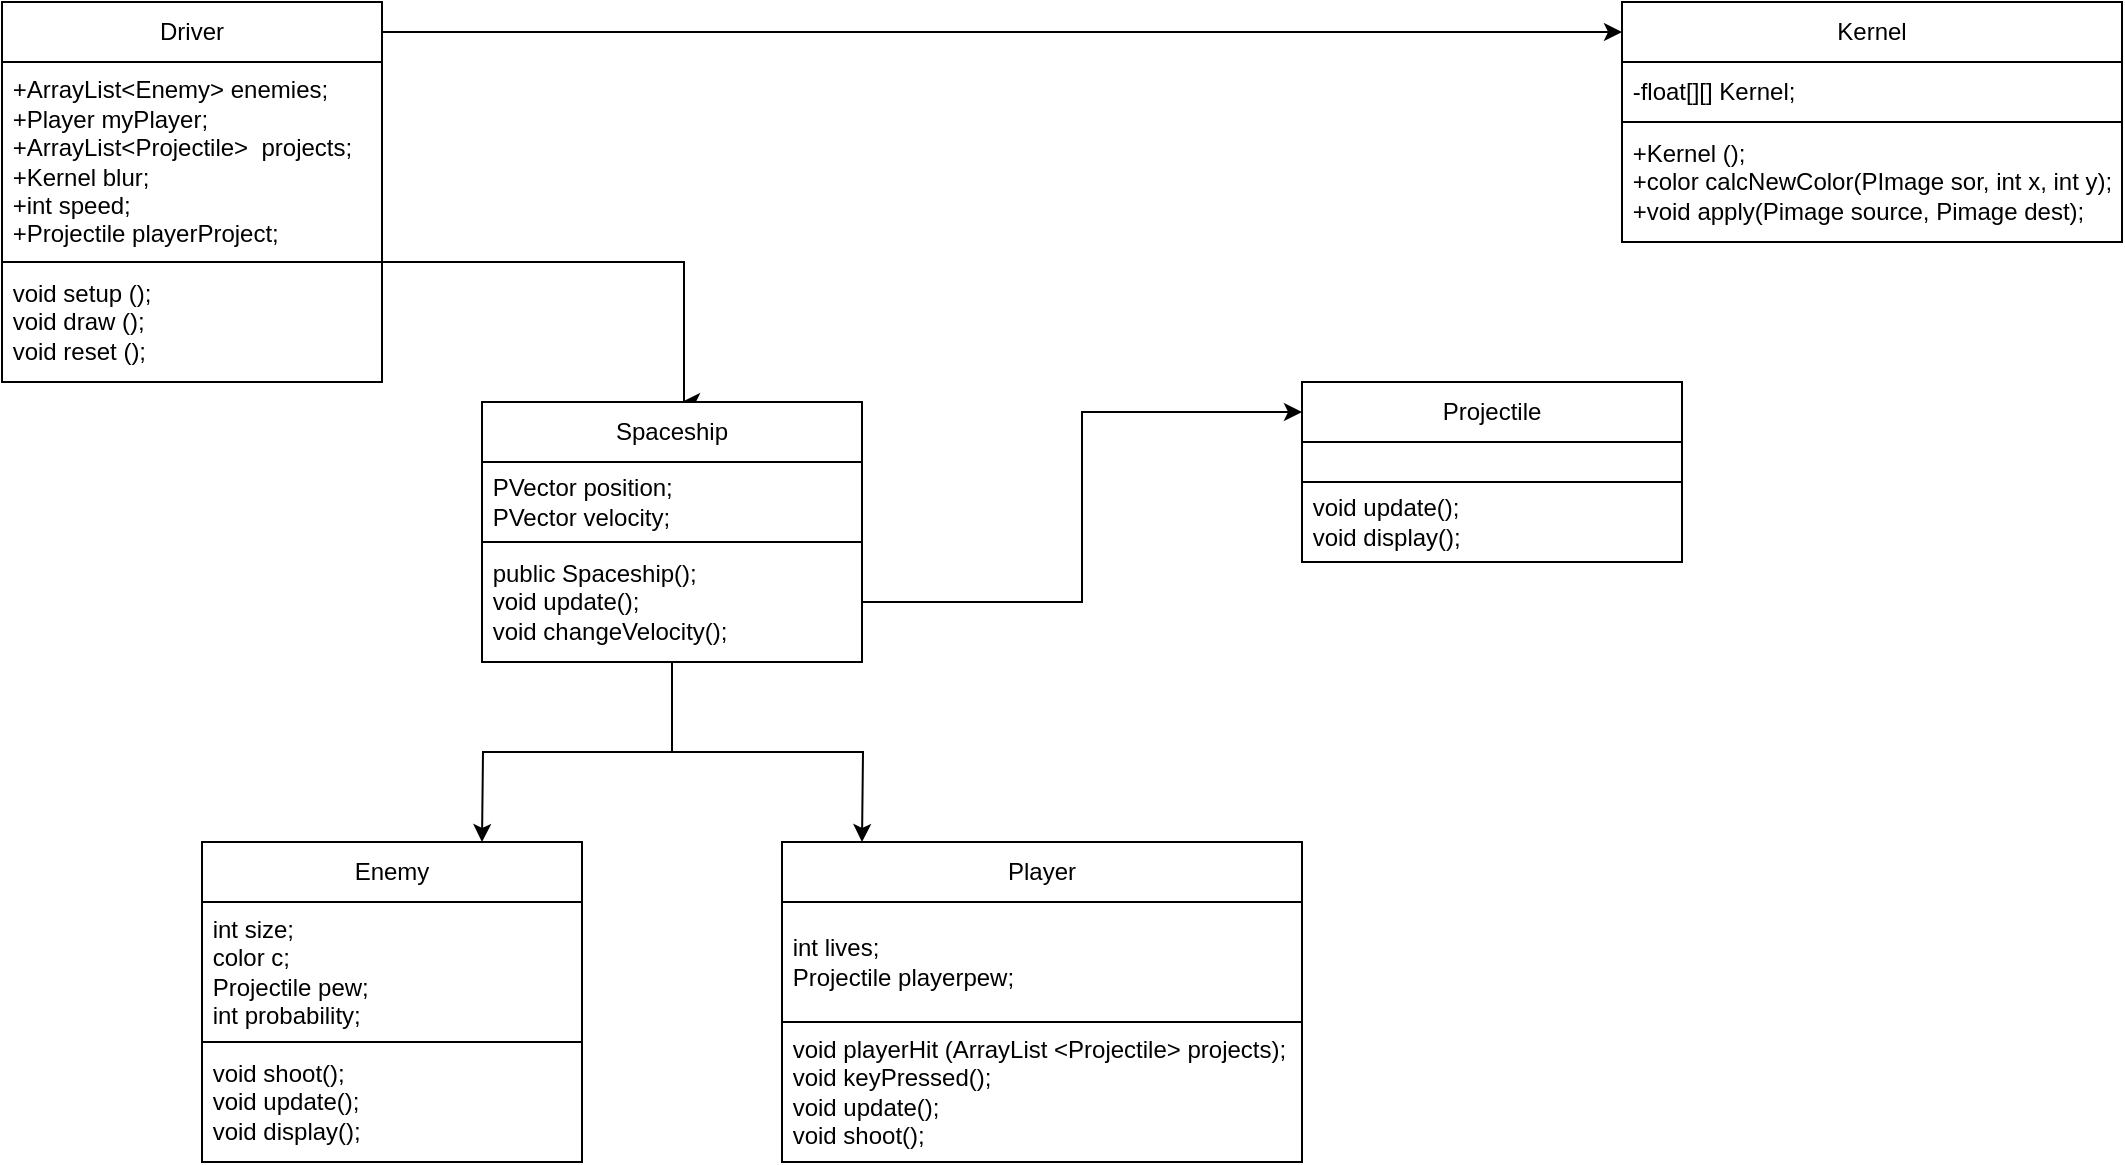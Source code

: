 <mxfile version="21.3.2" type="github">
  <diagram name="Page-1" id="e7e014a7-5840-1c2e-5031-d8a46d1fe8dd">
    <mxGraphModel dx="1221" dy="686" grid="1" gridSize="10" guides="1" tooltips="1" connect="1" arrows="1" fold="1" page="1" pageScale="1" pageWidth="1169" pageHeight="826" background="none" math="0" shadow="0">
      <root>
        <mxCell id="0" />
        <mxCell id="1" parent="0" />
        <mxCell id="Bj3Egmkld3hF2YVUXplE-45" style="edgeStyle=orthogonalEdgeStyle;rounded=0;orthogonalLoop=1;jettySize=auto;html=1;entryX=0;entryY=0.5;entryDx=0;entryDy=0;" edge="1" parent="1" source="Bj3Egmkld3hF2YVUXplE-41" target="Bj3Egmkld3hF2YVUXplE-48">
          <mxGeometry relative="1" as="geometry">
            <mxPoint x="440" y="135" as="targetPoint" />
          </mxGeometry>
        </mxCell>
        <mxCell id="Bj3Egmkld3hF2YVUXplE-41" value="Driver" style="rounded=0;whiteSpace=wrap;html=1;" vertex="1" parent="1">
          <mxGeometry x="60" y="120" width="190" height="30" as="geometry" />
        </mxCell>
        <mxCell id="Bj3Egmkld3hF2YVUXplE-46" style="edgeStyle=orthogonalEdgeStyle;rounded=0;orthogonalLoop=1;jettySize=auto;html=1;exitX=1;exitY=0.5;exitDx=0;exitDy=0;" edge="1" parent="1" source="Bj3Egmkld3hF2YVUXplE-42">
          <mxGeometry relative="1" as="geometry">
            <mxPoint x="400" y="320" as="targetPoint" />
            <Array as="points">
              <mxPoint x="250" y="250" />
              <mxPoint x="401" y="250" />
            </Array>
          </mxGeometry>
        </mxCell>
        <mxCell id="Bj3Egmkld3hF2YVUXplE-42" value="&amp;nbsp;+ArrayList&amp;lt;Enemy&amp;gt; enemies;&amp;nbsp;&lt;br&gt;&amp;nbsp;+Player myPlayer;&amp;nbsp;&lt;br&gt;&amp;nbsp;+ArrayList&amp;lt;Projectile&amp;gt;&amp;nbsp; projects;&lt;br&gt;&amp;nbsp;+Kernel blur;&amp;nbsp;&amp;nbsp;&lt;br&gt;&amp;nbsp;+int speed;&amp;nbsp;&lt;br&gt;&amp;nbsp;+Projectile playerProject;&amp;nbsp;" style="rounded=0;whiteSpace=wrap;html=1;align=left;" vertex="1" parent="1">
          <mxGeometry x="60" y="150" width="190" height="100" as="geometry" />
        </mxCell>
        <mxCell id="Bj3Egmkld3hF2YVUXplE-44" value="&amp;nbsp;void setup ();&amp;nbsp;&lt;br&gt;&amp;nbsp;void draw ();&amp;nbsp;&lt;br&gt;&amp;nbsp;void reset ();&amp;nbsp;" style="rounded=0;whiteSpace=wrap;html=1;align=left;" vertex="1" parent="1">
          <mxGeometry x="60" y="250" width="190" height="60" as="geometry" />
        </mxCell>
        <mxCell id="Bj3Egmkld3hF2YVUXplE-48" value="Kernel" style="rounded=0;whiteSpace=wrap;html=1;" vertex="1" parent="1">
          <mxGeometry x="870" y="120" width="250" height="30" as="geometry" />
        </mxCell>
        <mxCell id="Bj3Egmkld3hF2YVUXplE-49" value="&amp;nbsp;-float[][] Kernel;" style="rounded=0;whiteSpace=wrap;html=1;align=left;" vertex="1" parent="1">
          <mxGeometry x="870" y="150" width="250" height="30" as="geometry" />
        </mxCell>
        <mxCell id="Bj3Egmkld3hF2YVUXplE-50" value="&amp;nbsp;+Kernel ();&lt;br&gt;&amp;nbsp;+color calcNewColor(PImage sor, int x, int y);&amp;nbsp;&lt;br&gt;&amp;nbsp;+void apply(Pimage source, Pimage dest);&amp;nbsp;" style="rounded=0;whiteSpace=wrap;html=1;align=left;" vertex="1" parent="1">
          <mxGeometry x="870" y="180" width="250" height="60" as="geometry" />
        </mxCell>
        <mxCell id="Bj3Egmkld3hF2YVUXplE-52" value="Spaceship" style="rounded=0;whiteSpace=wrap;html=1;" vertex="1" parent="1">
          <mxGeometry x="300" y="320" width="190" height="30" as="geometry" />
        </mxCell>
        <mxCell id="Bj3Egmkld3hF2YVUXplE-53" value="&amp;nbsp;PVector position;&amp;nbsp;&lt;br&gt;&amp;nbsp;PVector velocity;&amp;nbsp;" style="rounded=0;whiteSpace=wrap;html=1;align=left;" vertex="1" parent="1">
          <mxGeometry x="300" y="350" width="190" height="40" as="geometry" />
        </mxCell>
        <mxCell id="Bj3Egmkld3hF2YVUXplE-56" style="edgeStyle=orthogonalEdgeStyle;rounded=0;orthogonalLoop=1;jettySize=auto;html=1;" edge="1" parent="1" source="Bj3Egmkld3hF2YVUXplE-54">
          <mxGeometry relative="1" as="geometry">
            <mxPoint x="300" y="540" as="targetPoint" />
          </mxGeometry>
        </mxCell>
        <mxCell id="Bj3Egmkld3hF2YVUXplE-57" style="edgeStyle=orthogonalEdgeStyle;rounded=0;orthogonalLoop=1;jettySize=auto;html=1;" edge="1" parent="1" source="Bj3Egmkld3hF2YVUXplE-54">
          <mxGeometry relative="1" as="geometry">
            <mxPoint x="490" y="540" as="targetPoint" />
          </mxGeometry>
        </mxCell>
        <mxCell id="Bj3Egmkld3hF2YVUXplE-71" style="edgeStyle=orthogonalEdgeStyle;rounded=0;orthogonalLoop=1;jettySize=auto;html=1;entryX=0;entryY=0.5;entryDx=0;entryDy=0;" edge="1" parent="1" source="Bj3Egmkld3hF2YVUXplE-54" target="Bj3Egmkld3hF2YVUXplE-66">
          <mxGeometry relative="1" as="geometry" />
        </mxCell>
        <mxCell id="Bj3Egmkld3hF2YVUXplE-54" value="&amp;nbsp;public Spaceship();&amp;nbsp;&lt;br&gt;&amp;nbsp;void update();&amp;nbsp;&lt;br&gt;&amp;nbsp;void changeVelocity();&amp;nbsp;" style="rounded=0;whiteSpace=wrap;html=1;align=left;" vertex="1" parent="1">
          <mxGeometry x="300" y="390" width="190" height="60" as="geometry" />
        </mxCell>
        <mxCell id="Bj3Egmkld3hF2YVUXplE-59" value="Player" style="rounded=0;whiteSpace=wrap;html=1;" vertex="1" parent="1">
          <mxGeometry x="450" y="540" width="260" height="30" as="geometry" />
        </mxCell>
        <mxCell id="Bj3Egmkld3hF2YVUXplE-60" value="Enemy" style="rounded=0;whiteSpace=wrap;html=1;" vertex="1" parent="1">
          <mxGeometry x="160" y="540" width="190" height="30" as="geometry" />
        </mxCell>
        <mxCell id="Bj3Egmkld3hF2YVUXplE-62" value="&amp;nbsp;int size;&amp;nbsp;&lt;br&gt;&amp;nbsp;color c;&amp;nbsp;&lt;br&gt;&amp;nbsp;Projectile pew;&amp;nbsp;&lt;br&gt;&amp;nbsp;int probability;&amp;nbsp;&amp;nbsp;" style="rounded=0;whiteSpace=wrap;html=1;align=left;" vertex="1" parent="1">
          <mxGeometry x="160" y="570" width="190" height="70" as="geometry" />
        </mxCell>
        <mxCell id="Bj3Egmkld3hF2YVUXplE-63" value="&amp;nbsp;int lives;&amp;nbsp;&lt;br&gt;&amp;nbsp;Projectile playerpew;&amp;nbsp;" style="rounded=0;whiteSpace=wrap;html=1;align=left;" vertex="1" parent="1">
          <mxGeometry x="450" y="570" width="260" height="60" as="geometry" />
        </mxCell>
        <mxCell id="Bj3Egmkld3hF2YVUXplE-66" value="Projectile" style="rounded=0;whiteSpace=wrap;html=1;" vertex="1" parent="1">
          <mxGeometry x="710" y="310" width="190" height="30" as="geometry" />
        </mxCell>
        <mxCell id="Bj3Egmkld3hF2YVUXplE-67" value="&amp;nbsp;void shoot();&amp;nbsp;&lt;br&gt;&amp;nbsp;void update();&amp;nbsp;&lt;br&gt;&amp;nbsp;void display();&amp;nbsp;" style="rounded=0;whiteSpace=wrap;html=1;align=left;" vertex="1" parent="1">
          <mxGeometry x="160" y="640" width="190" height="60" as="geometry" />
        </mxCell>
        <mxCell id="Bj3Egmkld3hF2YVUXplE-69" value="&amp;nbsp;void playerHit (ArrayList &amp;lt;Projectile&amp;gt; projects);&lt;br&gt;&amp;nbsp;void keyPressed();&amp;nbsp;&lt;br&gt;&amp;nbsp;void update();&amp;nbsp;&lt;br&gt;&amp;nbsp;void shoot();&amp;nbsp;" style="rounded=0;whiteSpace=wrap;html=1;align=left;" vertex="1" parent="1">
          <mxGeometry x="450" y="630" width="260" height="70" as="geometry" />
        </mxCell>
        <mxCell id="Bj3Egmkld3hF2YVUXplE-70" value="" style="rounded=0;whiteSpace=wrap;html=1;align=left;" vertex="1" parent="1">
          <mxGeometry x="710" y="340" width="190" height="20" as="geometry" />
        </mxCell>
        <mxCell id="Bj3Egmkld3hF2YVUXplE-72" value="&amp;nbsp;void update();&amp;nbsp;&lt;br&gt;&amp;nbsp;void display();&amp;nbsp;" style="rounded=0;whiteSpace=wrap;html=1;align=left;" vertex="1" parent="1">
          <mxGeometry x="710" y="360" width="190" height="40" as="geometry" />
        </mxCell>
      </root>
    </mxGraphModel>
  </diagram>
</mxfile>
